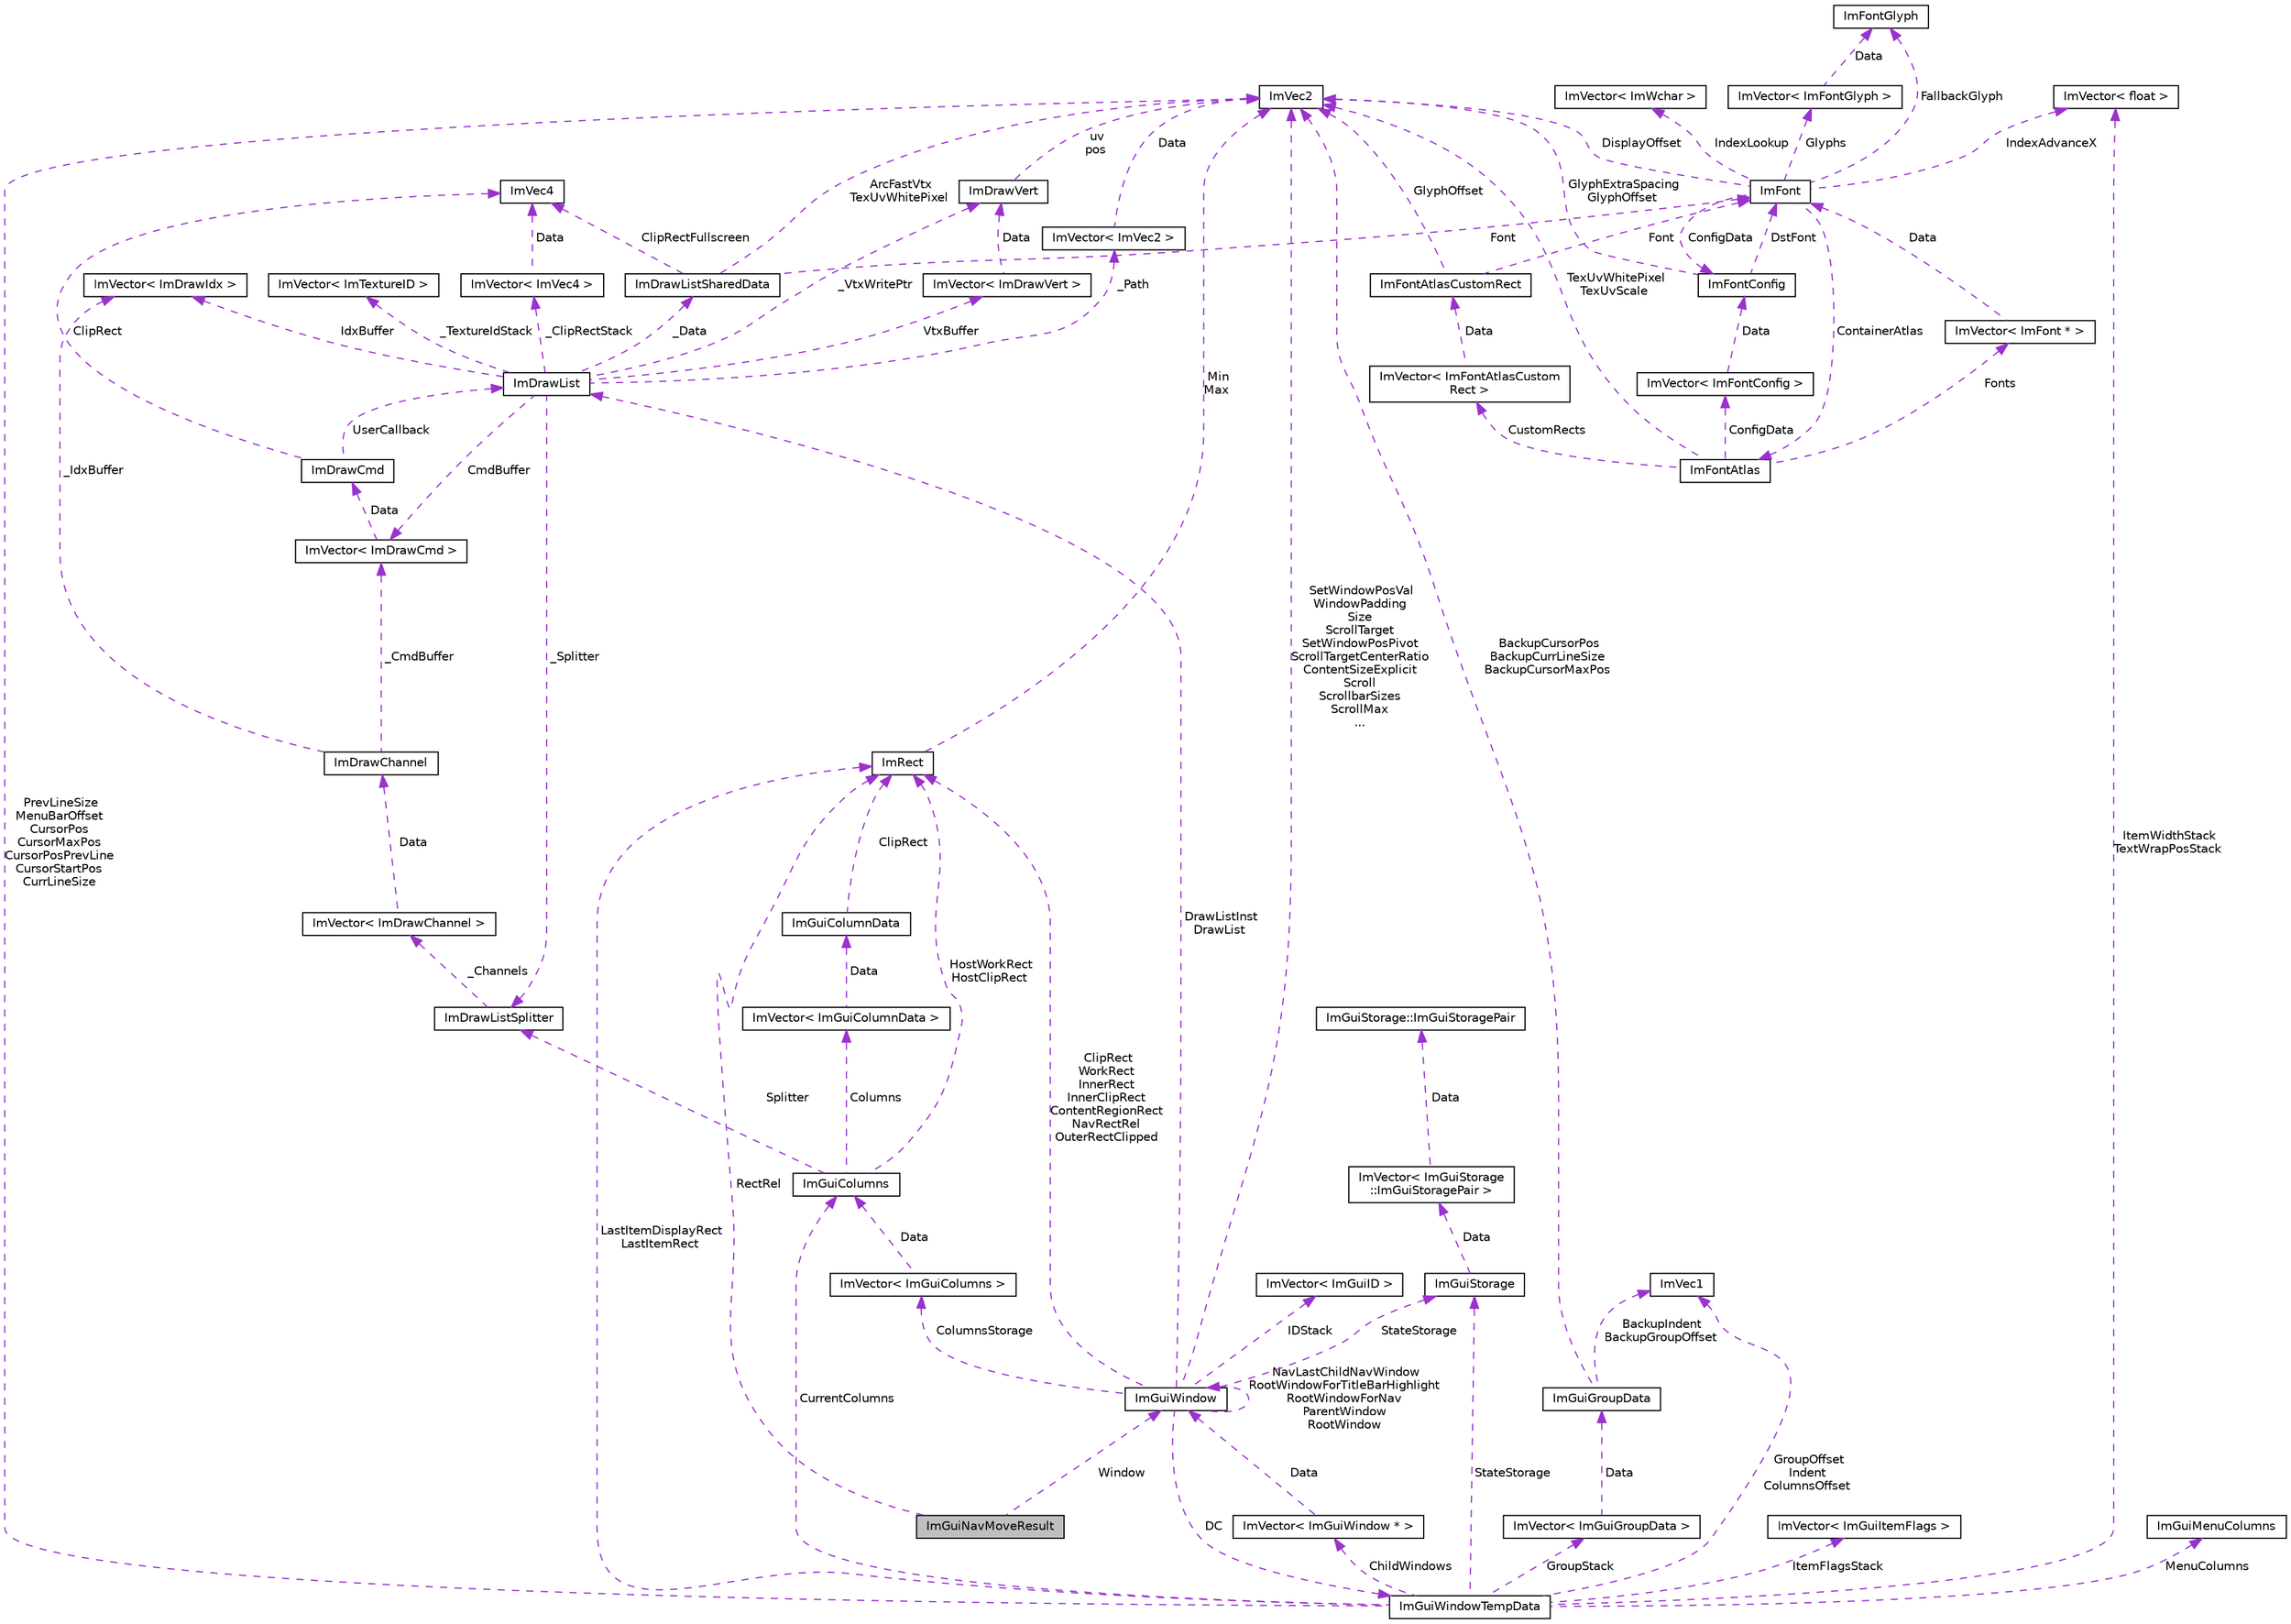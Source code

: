 digraph "ImGuiNavMoveResult"
{
 // LATEX_PDF_SIZE
  edge [fontname="Helvetica",fontsize="10",labelfontname="Helvetica",labelfontsize="10"];
  node [fontname="Helvetica",fontsize="10",shape=record];
  Node1 [label="ImGuiNavMoveResult",height=0.2,width=0.4,color="black", fillcolor="grey75", style="filled", fontcolor="black",tooltip=" "];
  Node2 -> Node1 [dir="back",color="darkorchid3",fontsize="10",style="dashed",label=" RectRel" ,fontname="Helvetica"];
  Node2 [label="ImRect",height=0.2,width=0.4,color="black", fillcolor="white", style="filled",URL="$struct_im_rect.html",tooltip=" "];
  Node3 -> Node2 [dir="back",color="darkorchid3",fontsize="10",style="dashed",label=" Min\nMax" ,fontname="Helvetica"];
  Node3 [label="ImVec2",height=0.2,width=0.4,color="black", fillcolor="white", style="filled",URL="$struct_im_vec2.html",tooltip=" "];
  Node4 -> Node1 [dir="back",color="darkorchid3",fontsize="10",style="dashed",label=" Window" ,fontname="Helvetica"];
  Node4 [label="ImGuiWindow",height=0.2,width=0.4,color="black", fillcolor="white", style="filled",URL="$struct_im_gui_window.html",tooltip=" "];
  Node5 -> Node4 [dir="back",color="darkorchid3",fontsize="10",style="dashed",label=" ColumnsStorage" ,fontname="Helvetica"];
  Node5 [label="ImVector\< ImGuiColumns \>",height=0.2,width=0.4,color="black", fillcolor="white", style="filled",URL="$struct_im_vector.html",tooltip=" "];
  Node6 -> Node5 [dir="back",color="darkorchid3",fontsize="10",style="dashed",label=" Data" ,fontname="Helvetica"];
  Node6 [label="ImGuiColumns",height=0.2,width=0.4,color="black", fillcolor="white", style="filled",URL="$struct_im_gui_columns.html",tooltip=" "];
  Node7 -> Node6 [dir="back",color="darkorchid3",fontsize="10",style="dashed",label=" Columns" ,fontname="Helvetica"];
  Node7 [label="ImVector\< ImGuiColumnData \>",height=0.2,width=0.4,color="black", fillcolor="white", style="filled",URL="$struct_im_vector.html",tooltip=" "];
  Node8 -> Node7 [dir="back",color="darkorchid3",fontsize="10",style="dashed",label=" Data" ,fontname="Helvetica"];
  Node8 [label="ImGuiColumnData",height=0.2,width=0.4,color="black", fillcolor="white", style="filled",URL="$struct_im_gui_column_data.html",tooltip=" "];
  Node2 -> Node8 [dir="back",color="darkorchid3",fontsize="10",style="dashed",label=" ClipRect" ,fontname="Helvetica"];
  Node2 -> Node6 [dir="back",color="darkorchid3",fontsize="10",style="dashed",label=" HostWorkRect\nHostClipRect" ,fontname="Helvetica"];
  Node9 -> Node6 [dir="back",color="darkorchid3",fontsize="10",style="dashed",label=" Splitter" ,fontname="Helvetica"];
  Node9 [label="ImDrawListSplitter",height=0.2,width=0.4,color="black", fillcolor="white", style="filled",URL="$struct_im_draw_list_splitter.html",tooltip=" "];
  Node10 -> Node9 [dir="back",color="darkorchid3",fontsize="10",style="dashed",label=" _Channels" ,fontname="Helvetica"];
  Node10 [label="ImVector\< ImDrawChannel \>",height=0.2,width=0.4,color="black", fillcolor="white", style="filled",URL="$struct_im_vector.html",tooltip=" "];
  Node11 -> Node10 [dir="back",color="darkorchid3",fontsize="10",style="dashed",label=" Data" ,fontname="Helvetica"];
  Node11 [label="ImDrawChannel",height=0.2,width=0.4,color="black", fillcolor="white", style="filled",URL="$struct_im_draw_channel.html",tooltip=" "];
  Node12 -> Node11 [dir="back",color="darkorchid3",fontsize="10",style="dashed",label=" _CmdBuffer" ,fontname="Helvetica"];
  Node12 [label="ImVector\< ImDrawCmd \>",height=0.2,width=0.4,color="black", fillcolor="white", style="filled",URL="$struct_im_vector.html",tooltip=" "];
  Node13 -> Node12 [dir="back",color="darkorchid3",fontsize="10",style="dashed",label=" Data" ,fontname="Helvetica"];
  Node13 [label="ImDrawCmd",height=0.2,width=0.4,color="black", fillcolor="white", style="filled",URL="$struct_im_draw_cmd.html",tooltip=" "];
  Node14 -> Node13 [dir="back",color="darkorchid3",fontsize="10",style="dashed",label=" ClipRect" ,fontname="Helvetica"];
  Node14 [label="ImVec4",height=0.2,width=0.4,color="black", fillcolor="white", style="filled",URL="$struct_im_vec4.html",tooltip=" "];
  Node15 -> Node13 [dir="back",color="darkorchid3",fontsize="10",style="dashed",label=" UserCallback" ,fontname="Helvetica"];
  Node15 [label="ImDrawList",height=0.2,width=0.4,color="black", fillcolor="white", style="filled",URL="$struct_im_draw_list.html",tooltip=" "];
  Node16 -> Node15 [dir="back",color="darkorchid3",fontsize="10",style="dashed",label=" _ClipRectStack" ,fontname="Helvetica"];
  Node16 [label="ImVector\< ImVec4 \>",height=0.2,width=0.4,color="black", fillcolor="white", style="filled",URL="$struct_im_vector.html",tooltip=" "];
  Node14 -> Node16 [dir="back",color="darkorchid3",fontsize="10",style="dashed",label=" Data" ,fontname="Helvetica"];
  Node17 -> Node15 [dir="back",color="darkorchid3",fontsize="10",style="dashed",label=" VtxBuffer" ,fontname="Helvetica"];
  Node17 [label="ImVector\< ImDrawVert \>",height=0.2,width=0.4,color="black", fillcolor="white", style="filled",URL="$struct_im_vector.html",tooltip=" "];
  Node18 -> Node17 [dir="back",color="darkorchid3",fontsize="10",style="dashed",label=" Data" ,fontname="Helvetica"];
  Node18 [label="ImDrawVert",height=0.2,width=0.4,color="black", fillcolor="white", style="filled",URL="$struct_im_draw_vert.html",tooltip=" "];
  Node3 -> Node18 [dir="back",color="darkorchid3",fontsize="10",style="dashed",label=" uv\npos" ,fontname="Helvetica"];
  Node19 -> Node15 [dir="back",color="darkorchid3",fontsize="10",style="dashed",label=" _Path" ,fontname="Helvetica"];
  Node19 [label="ImVector\< ImVec2 \>",height=0.2,width=0.4,color="black", fillcolor="white", style="filled",URL="$struct_im_vector.html",tooltip=" "];
  Node3 -> Node19 [dir="back",color="darkorchid3",fontsize="10",style="dashed",label=" Data" ,fontname="Helvetica"];
  Node20 -> Node15 [dir="back",color="darkorchid3",fontsize="10",style="dashed",label=" _Data" ,fontname="Helvetica"];
  Node20 [label="ImDrawListSharedData",height=0.2,width=0.4,color="black", fillcolor="white", style="filled",URL="$struct_im_draw_list_shared_data.html",tooltip=" "];
  Node3 -> Node20 [dir="back",color="darkorchid3",fontsize="10",style="dashed",label=" ArcFastVtx\nTexUvWhitePixel" ,fontname="Helvetica"];
  Node14 -> Node20 [dir="back",color="darkorchid3",fontsize="10",style="dashed",label=" ClipRectFullscreen" ,fontname="Helvetica"];
  Node21 -> Node20 [dir="back",color="darkorchid3",fontsize="10",style="dashed",label=" Font" ,fontname="Helvetica"];
  Node21 [label="ImFont",height=0.2,width=0.4,color="black", fillcolor="white", style="filled",URL="$struct_im_font.html",tooltip=" "];
  Node22 -> Node21 [dir="back",color="darkorchid3",fontsize="10",style="dashed",label=" Glyphs" ,fontname="Helvetica"];
  Node22 [label="ImVector\< ImFontGlyph \>",height=0.2,width=0.4,color="black", fillcolor="white", style="filled",URL="$struct_im_vector.html",tooltip=" "];
  Node23 -> Node22 [dir="back",color="darkorchid3",fontsize="10",style="dashed",label=" Data" ,fontname="Helvetica"];
  Node23 [label="ImFontGlyph",height=0.2,width=0.4,color="black", fillcolor="white", style="filled",URL="$struct_im_font_glyph.html",tooltip=" "];
  Node3 -> Node21 [dir="back",color="darkorchid3",fontsize="10",style="dashed",label=" DisplayOffset" ,fontname="Helvetica"];
  Node24 -> Node21 [dir="back",color="darkorchid3",fontsize="10",style="dashed",label=" ConfigData" ,fontname="Helvetica"];
  Node24 [label="ImFontConfig",height=0.2,width=0.4,color="black", fillcolor="white", style="filled",URL="$struct_im_font_config.html",tooltip=" "];
  Node3 -> Node24 [dir="back",color="darkorchid3",fontsize="10",style="dashed",label=" GlyphExtraSpacing\nGlyphOffset" ,fontname="Helvetica"];
  Node21 -> Node24 [dir="back",color="darkorchid3",fontsize="10",style="dashed",label=" DstFont" ,fontname="Helvetica"];
  Node23 -> Node21 [dir="back",color="darkorchid3",fontsize="10",style="dashed",label=" FallbackGlyph" ,fontname="Helvetica"];
  Node25 -> Node21 [dir="back",color="darkorchid3",fontsize="10",style="dashed",label=" ContainerAtlas" ,fontname="Helvetica"];
  Node25 [label="ImFontAtlas",height=0.2,width=0.4,color="black", fillcolor="white", style="filled",URL="$struct_im_font_atlas.html",tooltip=" "];
  Node26 -> Node25 [dir="back",color="darkorchid3",fontsize="10",style="dashed",label=" Fonts" ,fontname="Helvetica"];
  Node26 [label="ImVector\< ImFont * \>",height=0.2,width=0.4,color="black", fillcolor="white", style="filled",URL="$struct_im_vector.html",tooltip=" "];
  Node21 -> Node26 [dir="back",color="darkorchid3",fontsize="10",style="dashed",label=" Data" ,fontname="Helvetica"];
  Node3 -> Node25 [dir="back",color="darkorchid3",fontsize="10",style="dashed",label=" TexUvWhitePixel\nTexUvScale" ,fontname="Helvetica"];
  Node27 -> Node25 [dir="back",color="darkorchid3",fontsize="10",style="dashed",label=" ConfigData" ,fontname="Helvetica"];
  Node27 [label="ImVector\< ImFontConfig \>",height=0.2,width=0.4,color="black", fillcolor="white", style="filled",URL="$struct_im_vector.html",tooltip=" "];
  Node24 -> Node27 [dir="back",color="darkorchid3",fontsize="10",style="dashed",label=" Data" ,fontname="Helvetica"];
  Node28 -> Node25 [dir="back",color="darkorchid3",fontsize="10",style="dashed",label=" CustomRects" ,fontname="Helvetica"];
  Node28 [label="ImVector\< ImFontAtlasCustom\lRect \>",height=0.2,width=0.4,color="black", fillcolor="white", style="filled",URL="$struct_im_vector.html",tooltip=" "];
  Node29 -> Node28 [dir="back",color="darkorchid3",fontsize="10",style="dashed",label=" Data" ,fontname="Helvetica"];
  Node29 [label="ImFontAtlasCustomRect",height=0.2,width=0.4,color="black", fillcolor="white", style="filled",URL="$struct_im_font_atlas_custom_rect.html",tooltip=" "];
  Node3 -> Node29 [dir="back",color="darkorchid3",fontsize="10",style="dashed",label=" GlyphOffset" ,fontname="Helvetica"];
  Node21 -> Node29 [dir="back",color="darkorchid3",fontsize="10",style="dashed",label=" Font" ,fontname="Helvetica"];
  Node30 -> Node21 [dir="back",color="darkorchid3",fontsize="10",style="dashed",label=" IndexAdvanceX" ,fontname="Helvetica"];
  Node30 [label="ImVector\< float \>",height=0.2,width=0.4,color="black", fillcolor="white", style="filled",URL="$struct_im_vector.html",tooltip=" "];
  Node31 -> Node21 [dir="back",color="darkorchid3",fontsize="10",style="dashed",label=" IndexLookup" ,fontname="Helvetica"];
  Node31 [label="ImVector\< ImWchar \>",height=0.2,width=0.4,color="black", fillcolor="white", style="filled",URL="$struct_im_vector.html",tooltip=" "];
  Node18 -> Node15 [dir="back",color="darkorchid3",fontsize="10",style="dashed",label=" _VtxWritePtr" ,fontname="Helvetica"];
  Node12 -> Node15 [dir="back",color="darkorchid3",fontsize="10",style="dashed",label=" CmdBuffer" ,fontname="Helvetica"];
  Node9 -> Node15 [dir="back",color="darkorchid3",fontsize="10",style="dashed",label=" _Splitter" ,fontname="Helvetica"];
  Node32 -> Node15 [dir="back",color="darkorchid3",fontsize="10",style="dashed",label=" IdxBuffer" ,fontname="Helvetica"];
  Node32 [label="ImVector\< ImDrawIdx \>",height=0.2,width=0.4,color="black", fillcolor="white", style="filled",URL="$struct_im_vector.html",tooltip=" "];
  Node33 -> Node15 [dir="back",color="darkorchid3",fontsize="10",style="dashed",label=" _TextureIdStack" ,fontname="Helvetica"];
  Node33 [label="ImVector\< ImTextureID \>",height=0.2,width=0.4,color="black", fillcolor="white", style="filled",URL="$struct_im_vector.html",tooltip=" "];
  Node32 -> Node11 [dir="back",color="darkorchid3",fontsize="10",style="dashed",label=" _IdxBuffer" ,fontname="Helvetica"];
  Node34 -> Node4 [dir="back",color="darkorchid3",fontsize="10",style="dashed",label=" StateStorage" ,fontname="Helvetica"];
  Node34 [label="ImGuiStorage",height=0.2,width=0.4,color="black", fillcolor="white", style="filled",URL="$struct_im_gui_storage.html",tooltip=" "];
  Node35 -> Node34 [dir="back",color="darkorchid3",fontsize="10",style="dashed",label=" Data" ,fontname="Helvetica"];
  Node35 [label="ImVector\< ImGuiStorage\l::ImGuiStoragePair \>",height=0.2,width=0.4,color="black", fillcolor="white", style="filled",URL="$struct_im_vector.html",tooltip=" "];
  Node36 -> Node35 [dir="back",color="darkorchid3",fontsize="10",style="dashed",label=" Data" ,fontname="Helvetica"];
  Node36 [label="ImGuiStorage::ImGuiStoragePair",height=0.2,width=0.4,color="black", fillcolor="white", style="filled",URL="$struct_im_gui_storage_1_1_im_gui_storage_pair.html",tooltip=" "];
  Node3 -> Node4 [dir="back",color="darkorchid3",fontsize="10",style="dashed",label=" SetWindowPosVal\nWindowPadding\nSize\nScrollTarget\nSetWindowPosPivot\nScrollTargetCenterRatio\nContentSizeExplicit\nScroll\nScrollbarSizes\nScrollMax\n..." ,fontname="Helvetica"];
  Node2 -> Node4 [dir="back",color="darkorchid3",fontsize="10",style="dashed",label=" ClipRect\nWorkRect\nInnerRect\nInnerClipRect\nContentRegionRect\nNavRectRel\nOuterRectClipped" ,fontname="Helvetica"];
  Node37 -> Node4 [dir="back",color="darkorchid3",fontsize="10",style="dashed",label=" DC" ,fontname="Helvetica"];
  Node37 [label="ImGuiWindowTempData",height=0.2,width=0.4,color="black", fillcolor="white", style="filled",URL="$struct_im_gui_window_temp_data.html",tooltip=" "];
  Node38 -> Node37 [dir="back",color="darkorchid3",fontsize="10",style="dashed",label=" GroupOffset\nIndent\nColumnsOffset" ,fontname="Helvetica"];
  Node38 [label="ImVec1",height=0.2,width=0.4,color="black", fillcolor="white", style="filled",URL="$struct_im_vec1.html",tooltip=" "];
  Node39 -> Node37 [dir="back",color="darkorchid3",fontsize="10",style="dashed",label=" GroupStack" ,fontname="Helvetica"];
  Node39 [label="ImVector\< ImGuiGroupData \>",height=0.2,width=0.4,color="black", fillcolor="white", style="filled",URL="$struct_im_vector.html",tooltip=" "];
  Node40 -> Node39 [dir="back",color="darkorchid3",fontsize="10",style="dashed",label=" Data" ,fontname="Helvetica"];
  Node40 [label="ImGuiGroupData",height=0.2,width=0.4,color="black", fillcolor="white", style="filled",URL="$struct_im_gui_group_data.html",tooltip=" "];
  Node38 -> Node40 [dir="back",color="darkorchid3",fontsize="10",style="dashed",label=" BackupIndent\nBackupGroupOffset" ,fontname="Helvetica"];
  Node3 -> Node40 [dir="back",color="darkorchid3",fontsize="10",style="dashed",label=" BackupCursorPos\nBackupCurrLineSize\nBackupCursorMaxPos" ,fontname="Helvetica"];
  Node34 -> Node37 [dir="back",color="darkorchid3",fontsize="10",style="dashed",label=" StateStorage" ,fontname="Helvetica"];
  Node3 -> Node37 [dir="back",color="darkorchid3",fontsize="10",style="dashed",label=" PrevLineSize\nMenuBarOffset\nCursorPos\nCursorMaxPos\nCursorPosPrevLine\nCursorStartPos\nCurrLineSize" ,fontname="Helvetica"];
  Node2 -> Node37 [dir="back",color="darkorchid3",fontsize="10",style="dashed",label=" LastItemDisplayRect\nLastItemRect" ,fontname="Helvetica"];
  Node6 -> Node37 [dir="back",color="darkorchid3",fontsize="10",style="dashed",label=" CurrentColumns" ,fontname="Helvetica"];
  Node41 -> Node37 [dir="back",color="darkorchid3",fontsize="10",style="dashed",label=" ItemFlagsStack" ,fontname="Helvetica"];
  Node41 [label="ImVector\< ImGuiItemFlags \>",height=0.2,width=0.4,color="black", fillcolor="white", style="filled",URL="$struct_im_vector.html",tooltip=" "];
  Node42 -> Node37 [dir="back",color="darkorchid3",fontsize="10",style="dashed",label=" ChildWindows" ,fontname="Helvetica"];
  Node42 [label="ImVector\< ImGuiWindow * \>",height=0.2,width=0.4,color="black", fillcolor="white", style="filled",URL="$struct_im_vector.html",tooltip=" "];
  Node4 -> Node42 [dir="back",color="darkorchid3",fontsize="10",style="dashed",label=" Data" ,fontname="Helvetica"];
  Node30 -> Node37 [dir="back",color="darkorchid3",fontsize="10",style="dashed",label=" ItemWidthStack\nTextWrapPosStack" ,fontname="Helvetica"];
  Node43 -> Node37 [dir="back",color="darkorchid3",fontsize="10",style="dashed",label=" MenuColumns" ,fontname="Helvetica"];
  Node43 [label="ImGuiMenuColumns",height=0.2,width=0.4,color="black", fillcolor="white", style="filled",URL="$struct_im_gui_menu_columns.html",tooltip=" "];
  Node44 -> Node4 [dir="back",color="darkorchid3",fontsize="10",style="dashed",label=" IDStack" ,fontname="Helvetica"];
  Node44 [label="ImVector\< ImGuiID \>",height=0.2,width=0.4,color="black", fillcolor="white", style="filled",URL="$struct_im_vector.html",tooltip=" "];
  Node4 -> Node4 [dir="back",color="darkorchid3",fontsize="10",style="dashed",label=" NavLastChildNavWindow\nRootWindowForTitleBarHighlight\nRootWindowForNav\nParentWindow\nRootWindow" ,fontname="Helvetica"];
  Node15 -> Node4 [dir="back",color="darkorchid3",fontsize="10",style="dashed",label=" DrawListInst\nDrawList" ,fontname="Helvetica"];
}
